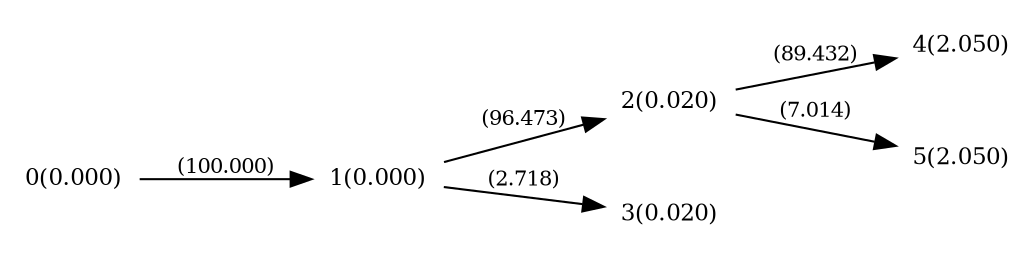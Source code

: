 digraph "graph" {

rankdir="LR";
node [shape=plaintext, fontsize=11];
edge [fontsize=10];

0 [label="0(0.000)"];
1 [label="1(0.000)"];
2 [label="2(0.020)"];
3 [label="3(0.020)"];
4 [label="4(2.050)"];
5 [label="5(2.050)"];

0->1 [label="(100.000)"];
1->2 [label="(96.473)"];
1->3 [label="(2.718)"];
2->4 [label="(89.432)"];
2->5 [label="(7.014)"];

}
